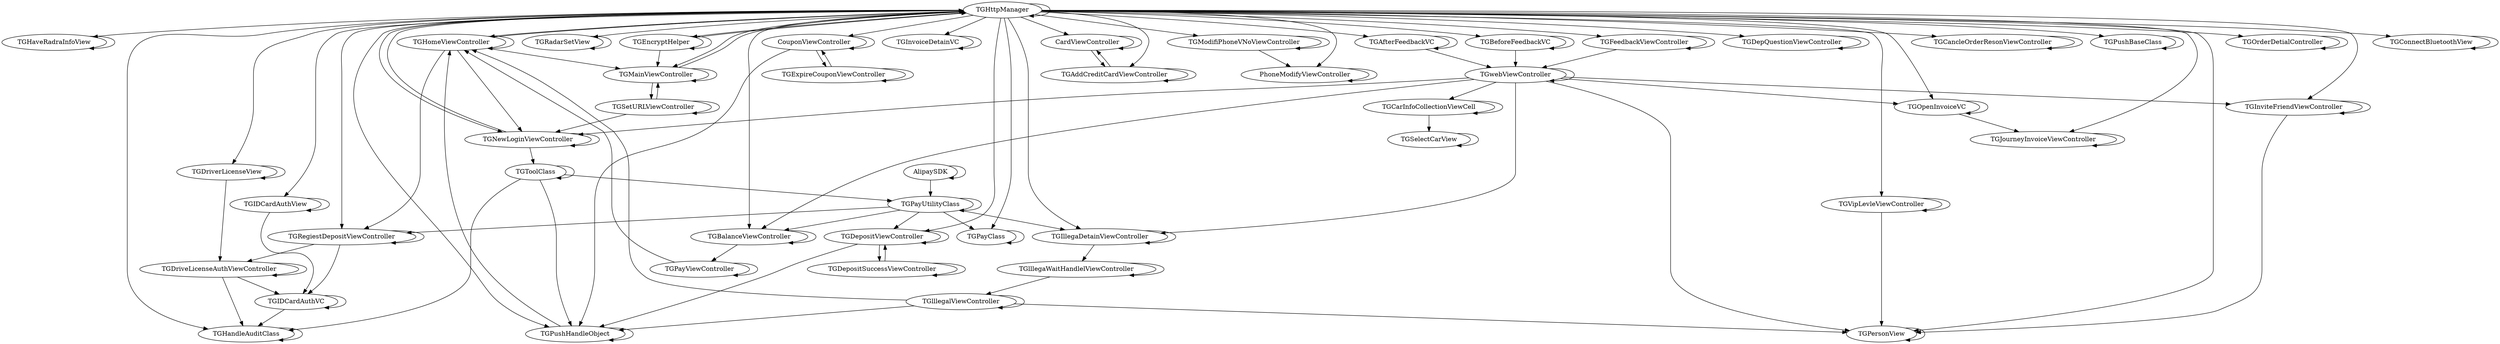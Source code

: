 digraph {
	TGHaveRadraInfoView
	TGHttpManager -> TGHaveRadraInfoView
	TGHaveRadraInfoView -> TGHaveRadraInfoView
	TGVipLevleViewController
	TGHttpManager -> TGVipLevleViewController
	TGVipLevleViewController -> TGVipLevleViewController
	TGHomeViewController
	TGlllegalViewController -> TGHomeViewController
	TGPushHandleObject -> TGHomeViewController
	TGHomeViewController -> TGHomeViewController
	TGHttpManager -> TGHomeViewController
	TGPayViewController -> TGHomeViewController
	TGDriverLicenseView
	TGHttpManager -> TGDriverLicenseView
	TGDriverLicenseView -> TGDriverLicenseView
	TGHttpManager
	TGHomeViewController -> TGHttpManager
	TGNewLoginViewController -> TGHttpManager
	TGHttpManager -> TGHttpManager
	TGEncryptHelper -> TGHttpManager
	TGMainViewController -> TGHttpManager
	TGRadarSetView
	TGHttpManager -> TGRadarSetView
	TGRadarSetView -> TGRadarSetView
	TGPersonView
	TGlllegalViewController -> TGPersonView
	TGPersonView -> TGPersonView
	TGHttpManager -> TGPersonView
	TGInviteFriendViewController -> TGPersonView
	TGwebViewController -> TGPersonView
	TGVipLevleViewController -> TGPersonView
	TGBeforeFeedbackVC
	TGHttpManager -> TGBeforeFeedbackVC
	TGBeforeFeedbackVC -> TGBeforeFeedbackVC
	TGDepositSuccessViewController
	TGDepositViewController -> TGDepositSuccessViewController
	TGDepositSuccessViewController -> TGDepositSuccessViewController
	TGInvoiceDetainVC
	TGHttpManager -> TGInvoiceDetainVC
	TGInvoiceDetainVC -> TGInvoiceDetainVC
	TGRegiestDepositViewController
	TGPayUtilityClass -> TGRegiestDepositViewController
	TGHomeViewController -> TGRegiestDepositViewController
	TGHttpManager -> TGRegiestDepositViewController
	TGRegiestDepositViewController -> TGRegiestDepositViewController
	TGIDCardAuthView
	TGHttpManager -> TGIDCardAuthView
	TGIDCardAuthView -> TGIDCardAuthView
	TGSetURLViewController
	TGMainViewController -> TGSetURLViewController
	TGSetURLViewController -> TGSetURLViewController
	CardViewController
	TGHttpManager -> CardViewController
	CardViewController -> CardViewController
	TGAddCreditCardViewController -> CardViewController
	TGlllegalViewController
	TGlllegaWaitHandlelViewController -> TGlllegalViewController
	TGlllegalViewController -> TGlllegalViewController
	TGModifiPhoneVNoViewController
	TGHttpManager -> TGModifiPhoneVNoViewController
	TGModifiPhoneVNoViewController -> TGModifiPhoneVNoViewController
	PhoneModifyViewController
	TGHttpManager -> PhoneModifyViewController
	PhoneModifyViewController -> PhoneModifyViewController
	TGModifiPhoneVNoViewController -> PhoneModifyViewController
	TGNewLoginViewController
	TGHomeViewController -> TGNewLoginViewController
	TGNewLoginViewController -> TGNewLoginViewController
	TGHttpManager -> TGNewLoginViewController
	TGwebViewController -> TGNewLoginViewController
	TGSetURLViewController -> TGNewLoginViewController
	TGFeedbackViewController
	TGHttpManager -> TGFeedbackViewController
	TGFeedbackViewController -> TGFeedbackViewController
	CouponViewController
	TGHttpManager -> CouponViewController
	CouponViewController -> CouponViewController
	TGExpireCouponViewController -> CouponViewController
	TGwebViewController
	TGBeforeFeedbackVC -> TGwebViewController
	TGwebViewController -> TGwebViewController
	TGAfterFeedbackVC -> TGwebViewController
	TGFeedbackViewController -> TGwebViewController
	TGPushHandleObject
	TGlllegalViewController -> TGPushHandleObject
	TGPushHandleObject -> TGPushHandleObject
	TGToolClass -> TGPushHandleObject
	TGHttpManager -> TGPushHandleObject
	TGDepositViewController -> TGPushHandleObject
	CouponViewController -> TGPushHandleObject
	TGMainViewController
	TGHomeViewController -> TGMainViewController
	TGHttpManager -> TGMainViewController
	TGEncryptHelper -> TGMainViewController
	TGMainViewController -> TGMainViewController
	TGSetURLViewController -> TGMainViewController
	TGPayViewController
	TGBalanceViewController -> TGPayViewController
	TGPayViewController -> TGPayViewController
	TGInviteFriendViewController
	TGHttpManager -> TGInviteFriendViewController
	TGInviteFriendViewController -> TGInviteFriendViewController
	TGwebViewController -> TGInviteFriendViewController
	TGPayUtilityClass
	AlipaySDK -> TGPayUtilityClass
	TGPayUtilityClass -> TGPayUtilityClass
	TGToolClass -> TGPayUtilityClass
	TGAddCreditCardViewController
	TGHttpManager -> TGAddCreditCardViewController
	CardViewController -> TGAddCreditCardViewController
	TGAddCreditCardViewController -> TGAddCreditCardViewController
	TGExpireCouponViewController
	CouponViewController -> TGExpireCouponViewController
	TGExpireCouponViewController -> TGExpireCouponViewController
	TGDepQuestionViewController
	TGHttpManager -> TGDepQuestionViewController
	TGDepQuestionViewController -> TGDepQuestionViewController
	TGPayClass
	TGPayUtilityClass -> TGPayClass
	TGHttpManager -> TGPayClass
	TGPayClass -> TGPayClass
	TGToolClass
	TGNewLoginViewController -> TGToolClass
	TGToolClass -> TGToolClass
	TGIllegaDetainViewController
	TGPayUtilityClass -> TGIllegaDetainViewController
	TGIllegaDetainViewController -> TGIllegaDetainViewController
	TGHttpManager -> TGIllegaDetainViewController
	TGwebViewController -> TGIllegaDetainViewController
	TGCancleOrderResonViewController
	TGHttpManager -> TGCancleOrderResonViewController
	TGCancleOrderResonViewController -> TGCancleOrderResonViewController
	TGPushBaseClass
	TGHttpManager -> TGPushBaseClass
	TGPushBaseClass -> TGPushBaseClass
	TGJourneyInvoiceViewController
	TGHttpManager -> TGJourneyInvoiceViewController
	TGOpenInvoiceVC -> TGJourneyInvoiceViewController
	TGJourneyInvoiceViewController -> TGJourneyInvoiceViewController
	TGOrderDetialController
	TGHttpManager -> TGOrderDetialController
	TGOrderDetialController -> TGOrderDetialController
	TGDepositViewController
	TGPayUtilityClass -> TGDepositViewController
	TGHttpManager -> TGDepositViewController
	TGDepositViewController -> TGDepositViewController
	TGDepositSuccessViewController -> TGDepositViewController
	TGIDCardAuthVC
	TGDriveLicenseAuthViewController -> TGIDCardAuthVC
	TGIDCardAuthVC -> TGIDCardAuthVC
	TGRegiestDepositViewController -> TGIDCardAuthVC
	TGIDCardAuthView -> TGIDCardAuthVC
	TGHandleAuditClass
	TGToolClass -> TGHandleAuditClass
	TGHandleAuditClass -> TGHandleAuditClass
	TGHttpManager -> TGHandleAuditClass
	TGDriveLicenseAuthViewController -> TGHandleAuditClass
	TGIDCardAuthVC -> TGHandleAuditClass
	TGEncryptHelper
	TGHttpManager -> TGEncryptHelper
	TGEncryptHelper -> TGEncryptHelper
	TGlllegaWaitHandlelViewController
	TGIllegaDetainViewController -> TGlllegaWaitHandlelViewController
	TGlllegaWaitHandlelViewController -> TGlllegaWaitHandlelViewController
	TGOpenInvoiceVC
	TGHttpManager -> TGOpenInvoiceVC
	TGwebViewController -> TGOpenInvoiceVC
	TGOpenInvoiceVC -> TGOpenInvoiceVC
	TGBalanceViewController
	TGPayUtilityClass -> TGBalanceViewController
	TGHttpManager -> TGBalanceViewController
	TGwebViewController -> TGBalanceViewController
	TGBalanceViewController -> TGBalanceViewController
	TGCarInfoCollectionViewCell
	TGwebViewController -> TGCarInfoCollectionViewCell
	TGCarInfoCollectionViewCell -> TGCarInfoCollectionViewCell
	TGAfterFeedbackVC
	TGHttpManager -> TGAfterFeedbackVC
	TGAfterFeedbackVC -> TGAfterFeedbackVC
	TGConnectBluetoothView
	TGHttpManager -> TGConnectBluetoothView
	TGConnectBluetoothView -> TGConnectBluetoothView
	AlipaySDK
	AlipaySDK -> AlipaySDK
	TGDriveLicenseAuthViewController
	TGDriverLicenseView -> TGDriveLicenseAuthViewController
	TGDriveLicenseAuthViewController -> TGDriveLicenseAuthViewController
	TGRegiestDepositViewController -> TGDriveLicenseAuthViewController
	TGSelectCarView
	TGCarInfoCollectionViewCell -> TGSelectCarView
	TGSelectCarView -> TGSelectCarView
}
